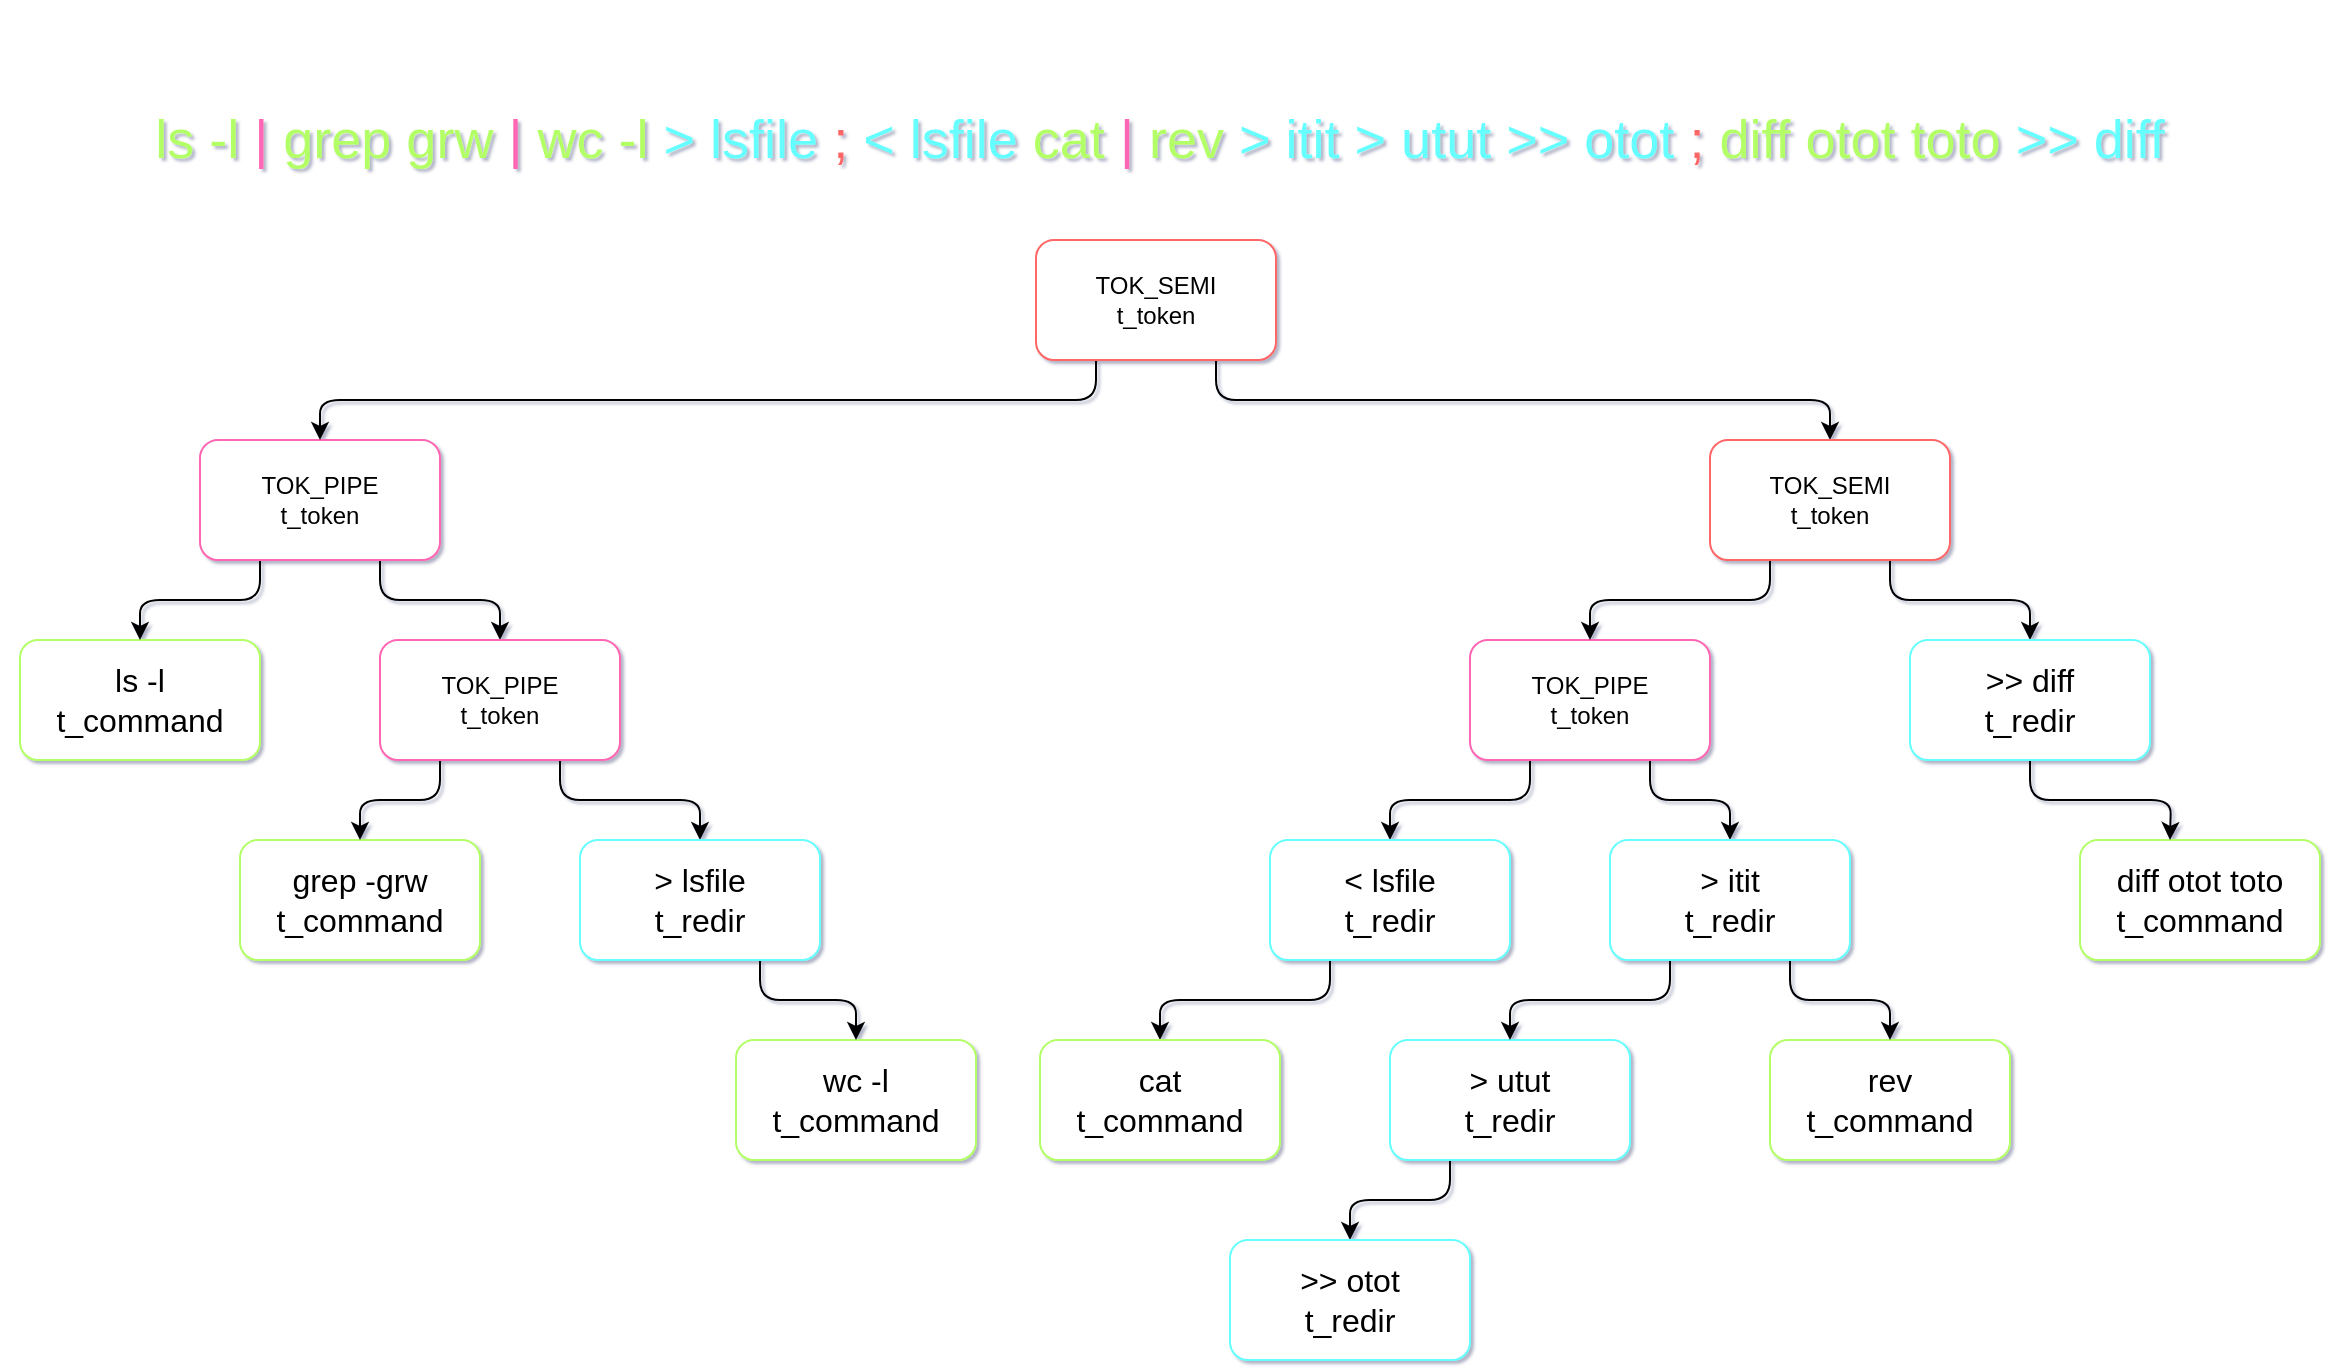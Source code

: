<mxfile>
    <diagram id="KO2POvDPO0qZFVthWtdv" name="woaw">
        <mxGraphModel dx="437" dy="790" grid="1" gridSize="10" guides="1" tooltips="1" connect="1" arrows="1" fold="1" page="1" pageScale="1" pageWidth="1169" pageHeight="827" background="none" math="0" shadow="1">
            <root>
                <mxCell id="ulk52OMEHFEX0CLhAPHe-0"/>
                <mxCell id="ulk52OMEHFEX0CLhAPHe-1" parent="ulk52OMEHFEX0CLhAPHe-0"/>
                <mxCell id="lntMmmNjdpIhoGcwGcDj-26" style="edgeStyle=orthogonalEdgeStyle;curved=0;rounded=1;sketch=0;orthogonalLoop=1;jettySize=auto;html=1;exitX=0.25;exitY=1;exitDx=0;exitDy=0;entryX=0.5;entryY=0;entryDx=0;entryDy=0;" parent="ulk52OMEHFEX0CLhAPHe-1" source="ulk52OMEHFEX0CLhAPHe-2" target="lntMmmNjdpIhoGcwGcDj-5" edge="1">
                    <mxGeometry relative="1" as="geometry"/>
                </mxCell>
                <mxCell id="lntMmmNjdpIhoGcwGcDj-33" style="edgeStyle=orthogonalEdgeStyle;curved=0;rounded=1;sketch=0;orthogonalLoop=1;jettySize=auto;html=1;exitX=0.75;exitY=1;exitDx=0;exitDy=0;entryX=0.5;entryY=0;entryDx=0;entryDy=0;" parent="ulk52OMEHFEX0CLhAPHe-1" source="ulk52OMEHFEX0CLhAPHe-2" target="lntMmmNjdpIhoGcwGcDj-13" edge="1">
                    <mxGeometry relative="1" as="geometry"/>
                </mxCell>
                <mxCell id="ulk52OMEHFEX0CLhAPHe-2" value="TOK_PIPE&lt;br&gt;t_token" style="whiteSpace=wrap;html=1;strokeColor=#FF66B3;rounded=1;" parent="ulk52OMEHFEX0CLhAPHe-1" vertex="1">
                    <mxGeometry x="735" y="320" width="120" height="60" as="geometry"/>
                </mxCell>
                <mxCell id="ulk52OMEHFEX0CLhAPHe-3" value="&lt;font style=&quot;font-size: 27px&quot;&gt;&lt;font color=&quot;#b3ff66&quot; style=&quot;font-size: 27px&quot;&gt;ls -l&lt;/font&gt; &lt;font color=&quot;#ff66b3&quot; style=&quot;font-size: 27px&quot;&gt;|&lt;/font&gt; &lt;font color=&quot;#b3ff66&quot; style=&quot;font-size: 27px&quot;&gt;grep grw&lt;/font&gt; &lt;font color=&quot;#ff66b3&quot; style=&quot;font-size: 27px&quot;&gt;|&lt;/font&gt; &lt;font color=&quot;#b3ff66&quot; style=&quot;font-size: 27px&quot;&gt;wc -l&lt;/font&gt; &lt;font color=&quot;#66ffff&quot; style=&quot;font-size: 27px&quot;&gt;&amp;gt; lsfile&lt;/font&gt; &lt;font color=&quot;#ff6666&quot; style=&quot;font-size: 27px&quot;&gt;;&lt;/font&gt; &lt;font color=&quot;#66ffff&quot; style=&quot;font-size: 27px&quot;&gt;&amp;lt; lsfile&lt;/font&gt; &lt;font color=&quot;#b3ff66&quot; style=&quot;font-size: 27px&quot;&gt;cat&lt;/font&gt; &lt;font color=&quot;#ff66b3&quot; style=&quot;font-size: 27px&quot;&gt;|&lt;/font&gt; &lt;font color=&quot;#b3ff66&quot; style=&quot;font-size: 27px&quot;&gt;rev&lt;/font&gt; &lt;font color=&quot;#66ffff&quot; style=&quot;font-size: 27px&quot;&gt;&amp;gt; itit &amp;gt; utut &amp;gt;&amp;gt; otot&lt;/font&gt; &lt;font color=&quot;#ff6666&quot; style=&quot;font-size: 27px&quot;&gt;;&lt;/font&gt; &lt;font color=&quot;#b3ff66&quot; style=&quot;font-size: 27px&quot;&gt;diff otot toto&lt;/font&gt;&lt;font style=&quot;font-size: 27px&quot;&gt;&lt;font color=&quot;#66ffff&quot; style=&quot;font-size: 27px&quot;&gt; &amp;gt;&amp;gt; diff&lt;/font&gt;&lt;br&gt;&lt;/font&gt;&lt;/font&gt;" style="text;html=1;strokeColor=none;fillColor=none;align=center;verticalAlign=middle;whiteSpace=wrap;" parent="ulk52OMEHFEX0CLhAPHe-1" vertex="1">
                    <mxGeometry width="1160" height="140" as="geometry"/>
                </mxCell>
                <mxCell id="lntMmmNjdpIhoGcwGcDj-0" value="&lt;font style=&quot;font-size: 16px&quot;&gt;ls -l&lt;br&gt;t_command&lt;br&gt;&lt;/font&gt;" style="whiteSpace=wrap;html=1;strokeColor=#B3FF66;rounded=1;" parent="ulk52OMEHFEX0CLhAPHe-1" vertex="1">
                    <mxGeometry x="10" y="320" width="120" height="60" as="geometry"/>
                </mxCell>
                <mxCell id="lntMmmNjdpIhoGcwGcDj-1" value="&lt;font style=&quot;font-size: 16px&quot;&gt;grep -grw&lt;br&gt;t_command&lt;br&gt;&lt;/font&gt;" style="whiteSpace=wrap;html=1;strokeColor=#B3FF66;rounded=1;" parent="ulk52OMEHFEX0CLhAPHe-1" vertex="1">
                    <mxGeometry x="120" y="420" width="120" height="60" as="geometry"/>
                </mxCell>
                <mxCell id="lntMmmNjdpIhoGcwGcDj-2" value="&lt;font style=&quot;font-size: 16px&quot;&gt;wc -l&lt;br&gt;t_command&lt;br&gt;&lt;/font&gt;" style="whiteSpace=wrap;html=1;strokeColor=#B3FF66;rounded=1;" parent="ulk52OMEHFEX0CLhAPHe-1" vertex="1">
                    <mxGeometry x="368" y="520" width="120" height="60" as="geometry"/>
                </mxCell>
                <mxCell id="lntMmmNjdpIhoGcwGcDj-38" style="edgeStyle=orthogonalEdgeStyle;curved=0;rounded=1;sketch=0;orthogonalLoop=1;jettySize=auto;html=1;exitX=0.25;exitY=1;exitDx=0;exitDy=0;entryX=0.5;entryY=0;entryDx=0;entryDy=0;" parent="ulk52OMEHFEX0CLhAPHe-1" source="lntMmmNjdpIhoGcwGcDj-5" target="lntMmmNjdpIhoGcwGcDj-6" edge="1">
                    <mxGeometry relative="1" as="geometry"/>
                </mxCell>
                <mxCell id="lntMmmNjdpIhoGcwGcDj-5" value="&lt;font style=&quot;font-size: 16px&quot;&gt;&amp;lt; lsfile&lt;br&gt;t_redir&lt;br&gt;&lt;/font&gt;" style="whiteSpace=wrap;html=1;strokeColor=#66FFFF;rounded=1;" parent="ulk52OMEHFEX0CLhAPHe-1" vertex="1">
                    <mxGeometry x="635" y="420" width="120" height="60" as="geometry"/>
                </mxCell>
                <mxCell id="lntMmmNjdpIhoGcwGcDj-6" value="&lt;font style=&quot;font-size: 16px&quot;&gt;cat&lt;br&gt;t_command&lt;/font&gt;" style="whiteSpace=wrap;html=1;strokeColor=#B3FF66;rounded=1;" parent="ulk52OMEHFEX0CLhAPHe-1" vertex="1">
                    <mxGeometry x="520" y="520" width="120" height="60" as="geometry"/>
                </mxCell>
                <mxCell id="lntMmmNjdpIhoGcwGcDj-18" style="edgeStyle=orthogonalEdgeStyle;curved=0;rounded=1;sketch=0;orthogonalLoop=1;jettySize=auto;html=1;exitX=0.75;exitY=1;exitDx=0;exitDy=0;entryX=0.5;entryY=0;entryDx=0;entryDy=0;" parent="ulk52OMEHFEX0CLhAPHe-1" source="ulk52OMEHFEX0CLhAPHe-4" target="ulk52OMEHFEX0CLhAPHe-5" edge="1">
                    <mxGeometry relative="1" as="geometry"/>
                </mxCell>
                <mxCell id="lntMmmNjdpIhoGcwGcDj-35" style="edgeStyle=orthogonalEdgeStyle;curved=0;rounded=1;sketch=0;orthogonalLoop=1;jettySize=auto;html=1;exitX=0.25;exitY=1;exitDx=0;exitDy=0;entryX=0.5;entryY=0;entryDx=0;entryDy=0;" parent="ulk52OMEHFEX0CLhAPHe-1" source="ulk52OMEHFEX0CLhAPHe-4" target="lntMmmNjdpIhoGcwGcDj-0" edge="1">
                    <mxGeometry relative="1" as="geometry"/>
                </mxCell>
                <mxCell id="ulk52OMEHFEX0CLhAPHe-4" value="TOK_PIPE&lt;br&gt;t_token" style="whiteSpace=wrap;html=1;strokeColor=#FF66B3;rounded=1;" parent="ulk52OMEHFEX0CLhAPHe-1" vertex="1">
                    <mxGeometry x="100" y="220" width="120" height="60" as="geometry"/>
                </mxCell>
                <mxCell id="lntMmmNjdpIhoGcwGcDj-25" style="edgeStyle=orthogonalEdgeStyle;curved=0;rounded=1;sketch=0;orthogonalLoop=1;jettySize=auto;html=1;exitX=0.75;exitY=1;exitDx=0;exitDy=0;entryX=0.5;entryY=0;entryDx=0;entryDy=0;" parent="ulk52OMEHFEX0CLhAPHe-1" source="ulk52OMEHFEX0CLhAPHe-5" target="lntMmmNjdpIhoGcwGcDj-10" edge="1">
                    <mxGeometry relative="1" as="geometry"/>
                </mxCell>
                <mxCell id="lntMmmNjdpIhoGcwGcDj-36" style="edgeStyle=orthogonalEdgeStyle;curved=0;rounded=1;sketch=0;orthogonalLoop=1;jettySize=auto;html=1;exitX=0.25;exitY=1;exitDx=0;exitDy=0;entryX=0.5;entryY=0;entryDx=0;entryDy=0;" parent="ulk52OMEHFEX0CLhAPHe-1" source="ulk52OMEHFEX0CLhAPHe-5" target="lntMmmNjdpIhoGcwGcDj-1" edge="1">
                    <mxGeometry relative="1" as="geometry"/>
                </mxCell>
                <mxCell id="ulk52OMEHFEX0CLhAPHe-5" value="TOK_PIPE&lt;br&gt;t_token" style="whiteSpace=wrap;html=1;strokeColor=#FF66B3;rounded=1;" parent="ulk52OMEHFEX0CLhAPHe-1" vertex="1">
                    <mxGeometry x="190" y="320" width="120" height="60" as="geometry"/>
                </mxCell>
                <mxCell id="lntMmmNjdpIhoGcwGcDj-15" style="edgeStyle=orthogonalEdgeStyle;curved=0;rounded=1;sketch=0;orthogonalLoop=1;jettySize=auto;html=1;exitX=0.25;exitY=1;exitDx=0;exitDy=0;entryX=0.5;entryY=0;entryDx=0;entryDy=0;" parent="ulk52OMEHFEX0CLhAPHe-1" source="ulk52OMEHFEX0CLhAPHe-6" target="ulk52OMEHFEX0CLhAPHe-4" edge="1">
                    <mxGeometry relative="1" as="geometry"/>
                </mxCell>
                <mxCell id="ulk52OMEHFEX0CLhAPHe-13" style="edgeStyle=orthogonalEdgeStyle;rounded=1;orthogonalLoop=1;jettySize=auto;html=1;exitX=0.75;exitY=1;exitDx=0;exitDy=0;entryX=0.5;entryY=0;entryDx=0;entryDy=0;" parent="ulk52OMEHFEX0CLhAPHe-1" source="ulk52OMEHFEX0CLhAPHe-6" target="ulk52OMEHFEX0CLhAPHe-7" edge="1">
                    <mxGeometry relative="1" as="geometry"/>
                </mxCell>
                <mxCell id="ulk52OMEHFEX0CLhAPHe-6" value="TOK_SEMI&lt;br&gt;t_token" style="whiteSpace=wrap;html=1;strokeColor=#FF6666;rounded=1;" parent="ulk52OMEHFEX0CLhAPHe-1" vertex="1">
                    <mxGeometry x="518" y="120" width="120" height="60" as="geometry"/>
                </mxCell>
                <mxCell id="lntMmmNjdpIhoGcwGcDj-24" style="edgeStyle=orthogonalEdgeStyle;curved=0;rounded=1;sketch=0;orthogonalLoop=1;jettySize=auto;html=1;exitX=0.25;exitY=1;exitDx=0;exitDy=0;entryX=0.5;entryY=0;entryDx=0;entryDy=0;" parent="ulk52OMEHFEX0CLhAPHe-1" source="ulk52OMEHFEX0CLhAPHe-7" target="ulk52OMEHFEX0CLhAPHe-2" edge="1">
                    <mxGeometry relative="1" as="geometry"/>
                </mxCell>
                <mxCell id="ulk52OMEHFEX0CLhAPHe-11" style="edgeStyle=orthogonalEdgeStyle;rounded=1;orthogonalLoop=1;jettySize=auto;html=1;exitX=0.75;exitY=1;exitDx=0;exitDy=0;entryX=0.5;entryY=0;entryDx=0;entryDy=0;" parent="ulk52OMEHFEX0CLhAPHe-1" source="ulk52OMEHFEX0CLhAPHe-7" target="lntMmmNjdpIhoGcwGcDj-11" edge="1">
                    <mxGeometry relative="1" as="geometry"/>
                </mxCell>
                <mxCell id="ulk52OMEHFEX0CLhAPHe-7" value="TOK_SEMI&lt;br&gt;t_token" style="whiteSpace=wrap;html=1;strokeColor=#FF6666;rounded=1;" parent="ulk52OMEHFEX0CLhAPHe-1" vertex="1">
                    <mxGeometry x="855" y="220" width="120" height="60" as="geometry"/>
                </mxCell>
                <mxCell id="lntMmmNjdpIhoGcwGcDj-8" value="&lt;font style=&quot;font-size: 16px&quot;&gt;rev&lt;br&gt;t_command&lt;/font&gt;" style="whiteSpace=wrap;html=1;strokeColor=#B3FF66;rounded=1;" parent="ulk52OMEHFEX0CLhAPHe-1" vertex="1">
                    <mxGeometry x="885" y="520" width="120" height="60" as="geometry"/>
                </mxCell>
                <mxCell id="lntMmmNjdpIhoGcwGcDj-9" value="&lt;font style=&quot;font-size: 16px&quot;&gt;diff otot toto&lt;br&gt;t_command&lt;/font&gt;" style="whiteSpace=wrap;html=1;strokeColor=#B3FF66;rounded=1;" parent="ulk52OMEHFEX0CLhAPHe-1" vertex="1">
                    <mxGeometry x="1040" y="420" width="120" height="60" as="geometry"/>
                </mxCell>
                <mxCell id="lntMmmNjdpIhoGcwGcDj-37" style="edgeStyle=orthogonalEdgeStyle;curved=0;rounded=1;sketch=0;orthogonalLoop=1;jettySize=auto;html=1;exitX=0.75;exitY=1;exitDx=0;exitDy=0;entryX=0.5;entryY=0;entryDx=0;entryDy=0;" parent="ulk52OMEHFEX0CLhAPHe-1" source="lntMmmNjdpIhoGcwGcDj-10" target="lntMmmNjdpIhoGcwGcDj-2" edge="1">
                    <mxGeometry relative="1" as="geometry"/>
                </mxCell>
                <mxCell id="lntMmmNjdpIhoGcwGcDj-10" value="&lt;font style=&quot;font-size: 16px&quot;&gt;&amp;gt; lsfile&lt;br&gt;t_redir&lt;br&gt;&lt;/font&gt;" style="whiteSpace=wrap;html=1;strokeColor=#66FFFF;rounded=1;" parent="ulk52OMEHFEX0CLhAPHe-1" vertex="1">
                    <mxGeometry x="290" y="420" width="120" height="60" as="geometry"/>
                </mxCell>
                <mxCell id="ulk52OMEHFEX0CLhAPHe-12" style="edgeStyle=orthogonalEdgeStyle;rounded=1;orthogonalLoop=1;jettySize=auto;html=1;exitX=0.5;exitY=1;exitDx=0;exitDy=0;entryX=0.5;entryY=0;entryDx=0;entryDy=0;" parent="ulk52OMEHFEX0CLhAPHe-1" source="lntMmmNjdpIhoGcwGcDj-11" edge="1">
                    <mxGeometry relative="1" as="geometry">
                        <mxPoint x="1085" y="420" as="targetPoint"/>
                    </mxGeometry>
                </mxCell>
                <mxCell id="lntMmmNjdpIhoGcwGcDj-11" value="&lt;font style=&quot;font-size: 16px&quot;&gt;&amp;gt;&amp;gt; diff&lt;br&gt;t_redir&lt;br&gt;&lt;/font&gt;" style="whiteSpace=wrap;html=1;strokeColor=#66FFFF;rounded=1;" parent="ulk52OMEHFEX0CLhAPHe-1" vertex="1">
                    <mxGeometry x="955" y="320" width="120" height="60" as="geometry"/>
                </mxCell>
                <mxCell id="lntMmmNjdpIhoGcwGcDj-31" style="edgeStyle=orthogonalEdgeStyle;curved=0;rounded=1;sketch=0;orthogonalLoop=1;jettySize=auto;html=1;exitX=0.25;exitY=1;exitDx=0;exitDy=0;entryX=0.5;entryY=0;entryDx=0;entryDy=0;" parent="ulk52OMEHFEX0CLhAPHe-1" source="lntMmmNjdpIhoGcwGcDj-12" target="lntMmmNjdpIhoGcwGcDj-14" edge="1">
                    <mxGeometry relative="1" as="geometry"/>
                </mxCell>
                <mxCell id="lntMmmNjdpIhoGcwGcDj-12" value="&lt;font style=&quot;font-size: 16px&quot;&gt;&amp;gt; utut&lt;br&gt;t_redir&lt;br&gt;&lt;/font&gt;" style="whiteSpace=wrap;html=1;strokeColor=#66FFFF;rounded=1;" parent="ulk52OMEHFEX0CLhAPHe-1" vertex="1">
                    <mxGeometry x="695" y="520" width="120" height="60" as="geometry"/>
                </mxCell>
                <mxCell id="lntMmmNjdpIhoGcwGcDj-29" style="edgeStyle=orthogonalEdgeStyle;curved=0;rounded=1;sketch=0;orthogonalLoop=1;jettySize=auto;html=1;exitX=0.25;exitY=1;exitDx=0;exitDy=0;entryX=0.5;entryY=0;entryDx=0;entryDy=0;" parent="ulk52OMEHFEX0CLhAPHe-1" source="lntMmmNjdpIhoGcwGcDj-13" target="lntMmmNjdpIhoGcwGcDj-12" edge="1">
                    <mxGeometry relative="1" as="geometry"/>
                </mxCell>
                <mxCell id="lntMmmNjdpIhoGcwGcDj-39" style="edgeStyle=orthogonalEdgeStyle;curved=0;rounded=1;sketch=0;orthogonalLoop=1;jettySize=auto;html=1;exitX=0.75;exitY=1;exitDx=0;exitDy=0;entryX=0.5;entryY=0;entryDx=0;entryDy=0;" parent="ulk52OMEHFEX0CLhAPHe-1" source="lntMmmNjdpIhoGcwGcDj-13" target="lntMmmNjdpIhoGcwGcDj-8" edge="1">
                    <mxGeometry relative="1" as="geometry"/>
                </mxCell>
                <mxCell id="lntMmmNjdpIhoGcwGcDj-13" value="&lt;font style=&quot;font-size: 16px&quot;&gt;&amp;gt; itit&lt;br&gt;t_redir&lt;br&gt;&lt;/font&gt;" style="whiteSpace=wrap;html=1;strokeColor=#66FFFF;rounded=1;" parent="ulk52OMEHFEX0CLhAPHe-1" vertex="1">
                    <mxGeometry x="805" y="420" width="120" height="60" as="geometry"/>
                </mxCell>
                <mxCell id="lntMmmNjdpIhoGcwGcDj-14" value="&lt;font style=&quot;font-size: 16px&quot;&gt;&amp;gt;&amp;gt; otot&lt;br&gt;t_redir&lt;br&gt;&lt;/font&gt;" style="whiteSpace=wrap;html=1;strokeColor=#66FFFF;rounded=1;" parent="ulk52OMEHFEX0CLhAPHe-1" vertex="1">
                    <mxGeometry x="615" y="620" width="120" height="60" as="geometry"/>
                </mxCell>
            </root>
        </mxGraphModel>
    </diagram>
    <diagram id="tQ9Nx711Trj_J8aiPWEZ" name="multi">
        &#xa;        &#xa;        &#xa;&#xa;&#xa;
        <mxGraphModel dx="1108" dy="3128" grid="0" gridSize="10" guides="1" tooltips="1" connect="1" arrows="1" fold="1" page="1" pageScale="1" pageWidth="827" pageHeight="1169" background="none" math="0" shadow="0">
            &#xa;            &#xa;            &#xa;&#xa;&#xa;
            <root>
                &#xa;                &#xa;                &#xa;&#xa;&#xa;
                <mxCell id="0"/>
                &#xa;                &#xa;                &#xa;&#xa;&#xa;
                <mxCell id="1" parent="0"/>
                &#xa;                &#xa;                &#xa;&#xa;&#xa;
                <mxCell id="18" style="edgeStyle=orthogonalEdgeStyle;orthogonalLoop=1;jettySize=auto;html=1;exitX=0.25;exitY=1;exitDx=0;exitDy=0;entryX=0.5;entryY=0;entryDx=0;entryDy=0;strokeColor=#FFB366;" parent="1" source="20" target="21" edge="1">
                    &#xa;                    &#xa;                    &#xa;&#xa;&#xa;
                    <mxGeometry relative="1" as="geometry"/>
                    &#xa;                    &#xa;                    &#xa;&#xa;&#xa;
                </mxCell>
                &#xa;                &#xa;                &#xa;&#xa;&#xa;
                <mxCell id="19" style="edgeStyle=orthogonalEdgeStyle;orthogonalLoop=1;jettySize=auto;html=1;exitX=0.75;exitY=1;exitDx=0;exitDy=0;entryX=0.5;entryY=0;entryDx=0;entryDy=0;strokeColor=#007FFF;" parent="1" source="20" target="24" edge="1">
                    &#xa;                    &#xa;                    &#xa;&#xa;&#xa;
                    <mxGeometry relative="1" as="geometry"/>
                    &#xa;                    &#xa;                    &#xa;&#xa;&#xa;
                </mxCell>
                &#xa;                &#xa;                &#xa;&#xa;&#xa;
                <mxCell id="20" value="&lt;font size=&quot;1&quot;&gt;&lt;font color=&quot;#ff3399&quot;&gt;SEMI&lt;br&gt;t_token&lt;/font&gt;&lt;br&gt;&lt;/font&gt;" style="whiteSpace=wrap;html=1;" parent="1" vertex="1">
                    &#xa;                    &#xa;                    &#xa;&#xa;&#xa;
                    <mxGeometry x="339" y="-2190" width="120" height="60" as="geometry"/>
                    &#xa;                    &#xa;                    &#xa;&#xa;&#xa;
                </mxCell>
                &#xa;                &#xa;                &#xa;&#xa;&#xa;
                <mxCell id="30" style="edgeStyle=orthogonalEdgeStyle;rounded=1;orthogonalLoop=1;jettySize=auto;html=1;exitX=0.25;exitY=1;exitDx=0;exitDy=0;entryX=0.5;entryY=0;entryDx=0;entryDy=0;strokeColor=#FFB366;" parent="1" source="21" target="29" edge="1">
                    &#xa;                    &#xa;                    &#xa;&#xa;&#xa;
                    <mxGeometry relative="1" as="geometry"/>
                    &#xa;                    &#xa;                    &#xa;&#xa;&#xa;
                </mxCell>
                &#xa;                &#xa;                &#xa;&#xa;&#xa;
                <mxCell id="21" value="&lt;font style=&quot;font-size: 12px&quot;&gt;&amp;gt; toto&lt;br&gt;t_redir&lt;br&gt;&lt;/font&gt;" style="whiteSpace=wrap;html=1;strokeColor=#FFB366;" parent="1" vertex="1">
                    &#xa;                    &#xa;                    &#xa;&#xa;&#xa;
                    <mxGeometry x="205" y="-2080" width="120" height="60" as="geometry"/>
                    &#xa;                    &#xa;                    &#xa;&#xa;&#xa;
                </mxCell>
                &#xa;                &#xa;                &#xa;&#xa;&#xa;
                <mxCell id="31" style="edgeStyle=orthogonalEdgeStyle;rounded=1;orthogonalLoop=1;jettySize=auto;html=1;exitX=0.75;exitY=1;exitDx=0;exitDy=0;entryX=0.5;entryY=0;entryDx=0;entryDy=0;strokeColor=#007FFF;" parent="1" source="24" target="26" edge="1">
                    &#xa;                    &#xa;                    &#xa;&#xa;&#xa;
                    <mxGeometry relative="1" as="geometry"/>
                    &#xa;                    &#xa;                    &#xa;&#xa;&#xa;
                </mxCell>
                &#xa;                &#xa;                &#xa;&#xa;&#xa;
                <mxCell id="32" style="edgeStyle=orthogonalEdgeStyle;rounded=1;orthogonalLoop=1;jettySize=auto;html=1;exitX=0.25;exitY=1;exitDx=0;exitDy=0;entryX=0.5;entryY=0;entryDx=0;entryDy=0;strokeColor=#007FFF;" parent="1" source="24" target="25" edge="1">
                    &#xa;                    &#xa;                    &#xa;&#xa;&#xa;
                    <mxGeometry relative="1" as="geometry"/>
                    &#xa;                    &#xa;                    &#xa;&#xa;&#xa;
                </mxCell>
                &#xa;                &#xa;                &#xa;&#xa;&#xa;
                <mxCell id="24" value="PIPE&lt;br&gt;t_token" style="whiteSpace=wrap;html=1;strokeColor=#007FFF;" parent="1" vertex="1">
                    &#xa;                    &#xa;                    &#xa;&#xa;&#xa;
                    <mxGeometry x="475" y="-2080" width="120" height="60" as="geometry"/>
                    &#xa;                    &#xa;                    &#xa;&#xa;&#xa;
                </mxCell>
                &#xa;                &#xa;                &#xa;&#xa;&#xa;
                <mxCell id="25" value="&amp;lt; toto&lt;br&gt;t_redir" style="whiteSpace=wrap;html=1;strokeColor=#007FFF;fillColor=#000099;" parent="1" vertex="1">
                    &#xa;                    &#xa;                    &#xa;&#xa;&#xa;
                    <mxGeometry x="400" y="-1970" width="120" height="60" as="geometry"/>
                    &#xa;                    &#xa;                    &#xa;&#xa;&#xa;
                </mxCell>
                &#xa;                &#xa;                &#xa;&#xa;&#xa;
                <mxCell id="26" value="rev&lt;br&gt;t_command" style="whiteSpace=wrap;html=1;strokeColor=#007FFF;fillColor=#66FF66;" parent="1" vertex="1">
                    &#xa;                    &#xa;                    &#xa;&#xa;&#xa;
                    <mxGeometry x="557" y="-1970" width="120" height="60" as="geometry"/>
                    &#xa;                    &#xa;                    &#xa;&#xa;&#xa;
                </mxCell>
                &#xa;                &#xa;                &#xa;&#xa;&#xa;
                <mxCell id="27" value="&lt;p&gt;&lt;span style=&quot;font-size: 22px&quot;&gt;&lt;font color=&quot;#ffb366&quot;&gt;echo -n toto &amp;gt; toto&lt;/font&gt; &lt;font color=&quot;#ff3399&quot;&gt;;&lt;/font&gt; &lt;font color=&quot;#007fff&quot;&gt;&lt;span style=&quot;background-color: rgb(0 , 0 , 153)&quot;&gt;&amp;lt; toto &lt;/span&gt;| &lt;span style=&quot;background-color: rgb(102 , 255 , 102)&quot;&gt;rev&lt;/span&gt;&lt;/font&gt;&lt;/span&gt;&lt;span style=&quot;font-size: 22px ; background-color: rgb(102 , 255 , 102)&quot;&gt;&lt;font color=&quot;#007fff&quot;&gt;&amp;nbsp;&lt;/font&gt;&lt;/span&gt;&lt;/p&gt;" style="text;html=1;strokeColor=none;fillColor=none;align=center;verticalAlign=middle;whiteSpace=wrap;" parent="1" vertex="1">
                    &#xa;                    &#xa;                    &#xa;&#xa;&#xa;
                    <mxGeometry x="209" y="-2268" width="420" height="40" as="geometry"/>
                    &#xa;                    &#xa;                    &#xa;&#xa;&#xa;
                </mxCell>
                &#xa;                &#xa;                &#xa;&#xa;&#xa;
                <mxCell id="29" value="&lt;font style=&quot;font-size: 12px&quot;&gt;echo -n toto&lt;br&gt;t_command&lt;br&gt;&lt;/font&gt;" style="whiteSpace=wrap;html=1;strokeColor=#FFB366;" parent="1" vertex="1">
                    &#xa;                    &#xa;                    &#xa;&#xa;&#xa;
                    <mxGeometry x="151" y="-1980" width="120" height="60" as="geometry"/>
                    &#xa;                    &#xa;                    &#xa;&#xa;&#xa;
                </mxCell>
                &#xa;                &#xa;                &#xa;&#xa;&#xa;
            </root>
            &#xa;            &#xa;            &#xa;&#xa;&#xa;
        </mxGraphModel>
        &#xa;        &#xa;        &#xa;&#xa;&#xa;
    </diagram>
    <diagram name="only_great" id="qjJG7yseXr9q7UEdahsE">
        &#xa;        &#xa;        &#xa;&#xa;&#xa;
        <mxGraphModel dx="1108" dy="790" grid="0" gridSize="10" guides="1" tooltips="1" connect="1" arrows="1" fold="1" page="1" pageScale="1" pageWidth="827" pageHeight="1169" background="none" math="0" shadow="0">
            &#xa;            &#xa;            &#xa;&#xa;&#xa;
            <root>
                &#xa;                &#xa;                &#xa;&#xa;&#xa;
                <mxCell id="cYIlQsapz5qcbEBZL_PZ-0"/>
                &#xa;                &#xa;                &#xa;&#xa;&#xa;
                <mxCell id="cYIlQsapz5qcbEBZL_PZ-1" parent="cYIlQsapz5qcbEBZL_PZ-0"/>
                &#xa;                &#xa;                &#xa;&#xa;&#xa;
                <mxCell id="cYIlQsapz5qcbEBZL_PZ-2" style="edgeStyle=orthogonalEdgeStyle;rounded=1;orthogonalLoop=1;jettySize=auto;html=1;exitX=0.5;exitY=1;exitDx=0;exitDy=0;entryX=0.5;entryY=0;entryDx=0;entryDy=0;strokeColor=#007FFF;" parent="cYIlQsapz5qcbEBZL_PZ-1" source="cYIlQsapz5qcbEBZL_PZ-3" target="cYIlQsapz5qcbEBZL_PZ-19" edge="1">
                    &#xa;                    &#xa;                    &#xa;&#xa;&#xa;
                    <mxGeometry relative="1" as="geometry"/>
                    &#xa;                    &#xa;                    &#xa;&#xa;&#xa;
                </mxCell>
                &#xa;                &#xa;                &#xa;&#xa;&#xa;
                <mxCell id="cYIlQsapz5qcbEBZL_PZ-3" value="&amp;gt; toto&lt;br&gt;t_redir" style="whiteSpace=wrap;html=1;" parent="cYIlQsapz5qcbEBZL_PZ-1" vertex="1">
                    &#xa;                    &#xa;                    &#xa;&#xa;&#xa;
                    <mxGeometry x="389" y="116" width="120" height="60" as="geometry"/>
                    &#xa;                    &#xa;                    &#xa;&#xa;&#xa;
                </mxCell>
                &#xa;                &#xa;                &#xa;&#xa;&#xa;
                <mxCell id="cYIlQsapz5qcbEBZL_PZ-4" value="&lt;p&gt;&lt;span style=&quot;font-size: 22px&quot;&gt;&amp;gt; toto &lt;font color=&quot;#3399ff&quot;&gt;echo &amp;gt; tonton &quot;antoine&quot; &amp;gt; tata &amp;gt; tutu &amp;gt; titi&lt;/font&gt;&lt;/span&gt;&lt;/p&gt;" style="text;html=1;strokeColor=none;fillColor=none;align=center;verticalAlign=middle;whiteSpace=wrap;" parent="cYIlQsapz5qcbEBZL_PZ-1" vertex="1">
                    &#xa;                    &#xa;                    &#xa;&#xa;&#xa;
                    <mxGeometry x="140" y="63" width="548" height="40" as="geometry"/>
                    &#xa;                    &#xa;                    &#xa;&#xa;&#xa;
                </mxCell>
                &#xa;                &#xa;                &#xa;&#xa;&#xa;
                <mxCell id="cYIlQsapz5qcbEBZL_PZ-17" style="edgeStyle=orthogonalEdgeStyle;rounded=1;orthogonalLoop=1;jettySize=auto;html=1;exitX=0.25;exitY=1;exitDx=0;exitDy=0;entryX=0.5;entryY=0;entryDx=0;entryDy=0;strokeColor=#3399FF;" parent="cYIlQsapz5qcbEBZL_PZ-1" source="cYIlQsapz5qcbEBZL_PZ-19" target="cYIlQsapz5qcbEBZL_PZ-21" edge="1">
                    &#xa;                    &#xa;                    &#xa;&#xa;&#xa;
                    <mxGeometry relative="1" as="geometry"/>
                    &#xa;                    &#xa;                    &#xa;&#xa;&#xa;
                </mxCell>
                &#xa;                &#xa;                &#xa;&#xa;&#xa;
                <mxCell id="cYIlQsapz5qcbEBZL_PZ-18" style="edgeStyle=orthogonalEdgeStyle;curved=0;rounded=1;sketch=0;orthogonalLoop=1;jettySize=auto;html=1;exitX=0.75;exitY=1;exitDx=0;exitDy=0;entryX=0.5;entryY=0;entryDx=0;entryDy=0;" parent="cYIlQsapz5qcbEBZL_PZ-1" source="cYIlQsapz5qcbEBZL_PZ-19" target="cYIlQsapz5qcbEBZL_PZ-24" edge="1">
                    &#xa;                    &#xa;                    &#xa;&#xa;&#xa;
                    <mxGeometry relative="1" as="geometry">
                        &#xa;                        &#xa;                        &#xa;&#xa;&#xa;
                        <Array as="points">
                            &#xa;                            &#xa;                            &#xa;&#xa;&#xa;
                            <mxPoint x="382" y="298"/>
                            &#xa;                            &#xa;                            &#xa;&#xa;&#xa;
                            <mxPoint x="471" y="298"/>
                            &#xa;                            &#xa;                            &#xa;&#xa;&#xa;
                        </Array>
                        &#xa;                        &#xa;                        &#xa;&#xa;&#xa;
                    </mxGeometry>
                    &#xa;                    &#xa;                    &#xa;&#xa;&#xa;
                </mxCell>
                &#xa;                &#xa;                &#xa;&#xa;&#xa;
                <mxCell id="cYIlQsapz5qcbEBZL_PZ-19" value="&amp;gt; tonton&lt;br&gt;t_redir" style="whiteSpace=wrap;html=1;strokeColor=#3399FF;" parent="cYIlQsapz5qcbEBZL_PZ-1" vertex="1">
                    &#xa;                    &#xa;                    &#xa;&#xa;&#xa;
                    <mxGeometry x="292" y="218" width="120" height="60" as="geometry"/>
                    &#xa;                    &#xa;                    &#xa;&#xa;&#xa;
                </mxCell>
                &#xa;                &#xa;                &#xa;&#xa;&#xa;
                <mxCell id="cYIlQsapz5qcbEBZL_PZ-20" style="edgeStyle=orthogonalEdgeStyle;rounded=1;orthogonalLoop=1;jettySize=auto;html=1;exitX=0.25;exitY=1;exitDx=0;exitDy=0;entryX=0.5;entryY=0;entryDx=0;entryDy=0;strokeColor=#3399FF;" parent="cYIlQsapz5qcbEBZL_PZ-1" source="cYIlQsapz5qcbEBZL_PZ-21" target="cYIlQsapz5qcbEBZL_PZ-23" edge="1">
                    &#xa;                    &#xa;                    &#xa;&#xa;&#xa;
                    <mxGeometry relative="1" as="geometry"/>
                    &#xa;                    &#xa;                    &#xa;&#xa;&#xa;
                </mxCell>
                &#xa;                &#xa;                &#xa;&#xa;&#xa;
                <mxCell id="cYIlQsapz5qcbEBZL_PZ-21" value="&amp;gt; tata&lt;br&gt;t_redir" style="whiteSpace=wrap;html=1;strokeColor=#3399FF;" parent="cYIlQsapz5qcbEBZL_PZ-1" vertex="1">
                    &#xa;                    &#xa;                    &#xa;&#xa;&#xa;
                    <mxGeometry x="232" y="314" width="120" height="60" as="geometry"/>
                    &#xa;                    &#xa;                    &#xa;&#xa;&#xa;
                </mxCell>
                &#xa;                &#xa;                &#xa;&#xa;&#xa;
                <mxCell id="cYIlQsapz5qcbEBZL_PZ-22" style="edgeStyle=orthogonalEdgeStyle;rounded=1;orthogonalLoop=1;jettySize=auto;html=1;exitX=0.5;exitY=1;exitDx=0;exitDy=0;entryX=0.5;entryY=0;entryDx=0;entryDy=0;strokeColor=#3399FF;" parent="cYIlQsapz5qcbEBZL_PZ-1" source="cYIlQsapz5qcbEBZL_PZ-23" target="cYIlQsapz5qcbEBZL_PZ-25" edge="1">
                    &#xa;                    &#xa;                    &#xa;&#xa;&#xa;
                    <mxGeometry relative="1" as="geometry"/>
                    &#xa;                    &#xa;                    &#xa;&#xa;&#xa;
                </mxCell>
                &#xa;                &#xa;                &#xa;&#xa;&#xa;
                <mxCell id="cYIlQsapz5qcbEBZL_PZ-23" value="&amp;gt; tutu&lt;br&gt;t_redir" style="whiteSpace=wrap;html=1;strokeColor=#3399FF;" parent="cYIlQsapz5qcbEBZL_PZ-1" vertex="1">
                    &#xa;                    &#xa;                    &#xa;&#xa;&#xa;
                    <mxGeometry x="148" y="426" width="120" height="60" as="geometry"/>
                    &#xa;                    &#xa;                    &#xa;&#xa;&#xa;
                </mxCell>
                &#xa;                &#xa;                &#xa;&#xa;&#xa;
                <mxCell id="cYIlQsapz5qcbEBZL_PZ-24" value="echo &quot;antoine&quot;&lt;br&gt;t_command" style="whiteSpace=wrap;html=1;strokeColor=#3399FF;" parent="cYIlQsapz5qcbEBZL_PZ-1" vertex="1">
                    &#xa;                    &#xa;                    &#xa;&#xa;&#xa;
                    <mxGeometry x="411" y="310" width="120" height="60" as="geometry"/>
                    &#xa;                    &#xa;                    &#xa;&#xa;&#xa;
                </mxCell>
                &#xa;                &#xa;                &#xa;&#xa;&#xa;
                <mxCell id="cYIlQsapz5qcbEBZL_PZ-25" value="&amp;gt; titi&lt;br&gt;t_redir" style="whiteSpace=wrap;html=1;strokeColor=#3399FF;" parent="cYIlQsapz5qcbEBZL_PZ-1" vertex="1">
                    &#xa;                    &#xa;                    &#xa;&#xa;&#xa;
                    <mxGeometry x="81" y="525" width="120" height="60" as="geometry"/>
                    &#xa;                    &#xa;                    &#xa;&#xa;&#xa;
                </mxCell>
                &#xa;                &#xa;                &#xa;&#xa;&#xa;
            </root>
            &#xa;            &#xa;            &#xa;&#xa;&#xa;
        </mxGraphModel>
        &#xa;        &#xa;        &#xa;&#xa;&#xa;
    </diagram>
    <diagram name="dgreat_and_great" id="b6APnRWbZsYjo4xrXC1P">
        &#xa;        &#xa;        &#xa;&#xa;&#xa;
        <mxGraphModel dx="2762" dy="790" grid="0" gridSize="10" guides="1" tooltips="1" connect="1" arrows="1" fold="1" page="1" pageScale="1" pageWidth="827" pageHeight="1169" background="none" math="0" shadow="0">
            &#xa;            &#xa;            &#xa;&#xa;&#xa;
            <root>
                &#xa;                &#xa;                &#xa;&#xa;&#xa;
                <mxCell id="gg-0v8IZh3IQ3fUBY3W9-0"/>
                &#xa;                &#xa;                &#xa;&#xa;&#xa;
                <mxCell id="gg-0v8IZh3IQ3fUBY3W9-1" parent="gg-0v8IZh3IQ3fUBY3W9-0"/>
                &#xa;                &#xa;                &#xa;&#xa;&#xa;
                <mxCell id="gg-0v8IZh3IQ3fUBY3W9-26" style="edgeStyle=orthogonalEdgeStyle;curved=0;rounded=1;sketch=0;orthogonalLoop=1;jettySize=auto;html=1;exitX=0.25;exitY=1;exitDx=0;exitDy=0;entryX=0.5;entryY=0;entryDx=0;entryDy=0;" parent="gg-0v8IZh3IQ3fUBY3W9-1" source="gg-0v8IZh3IQ3fUBY3W9-27" target="gg-0v8IZh3IQ3fUBY3W9-31" edge="1">
                    &#xa;                    &#xa;                    &#xa;&#xa;&#xa;
                    <mxGeometry relative="1" as="geometry"/>
                    &#xa;                    &#xa;                    &#xa;&#xa;&#xa;
                </mxCell>
                &#xa;                &#xa;                &#xa;&#xa;&#xa;
                <mxCell id="gg-0v8IZh3IQ3fUBY3W9-27" value="&amp;gt;&amp;gt; toto&lt;br&gt;t_redir" style="whiteSpace=wrap;html=1;strokeColor=#FFFFFF;" parent="gg-0v8IZh3IQ3fUBY3W9-1" vertex="1">
                    &#xa;                    &#xa;                    &#xa;&#xa;&#xa;
                    <mxGeometry x="-1060" y="114" width="120" height="60" as="geometry"/>
                    &#xa;                    &#xa;                    &#xa;&#xa;&#xa;
                </mxCell>
                &#xa;                &#xa;                &#xa;&#xa;&#xa;
                <mxCell id="gg-0v8IZh3IQ3fUBY3W9-28" value="&lt;p&gt;&lt;span style=&quot;font-size: 22px&quot;&gt;&lt;strike&gt;&amp;gt;&amp;gt; toto&lt;/strike&gt; &lt;font color=&quot;#ffffff&quot;&gt;echo &lt;strike&gt;&amp;gt; tonton&lt;/strike&gt; &quot;antoine&quot;&lt;strike&gt; &amp;gt;&amp;gt; tata&lt;/strike&gt; &lt;strike&gt;&amp;gt; tutu&lt;/strike&gt; &lt;strike&gt;&amp;gt; titi&lt;/strike&gt;&lt;/font&gt;&lt;/span&gt;&lt;/p&gt;" style="text;html=1;fillColor=none;align=center;verticalAlign=middle;whiteSpace=wrap;strokeColor=#FFFFFF;" parent="gg-0v8IZh3IQ3fUBY3W9-1" vertex="1">
                    &#xa;                    &#xa;                    &#xa;&#xa;&#xa;
                    <mxGeometry x="-1514" y="46" width="548" height="40" as="geometry"/>
                    &#xa;                    &#xa;                    &#xa;&#xa;&#xa;
                </mxCell>
                &#xa;                &#xa;                &#xa;&#xa;&#xa;
                <mxCell id="gg-0v8IZh3IQ3fUBY3W9-29" style="edgeStyle=orthogonalEdgeStyle;curved=0;rounded=1;sketch=0;orthogonalLoop=1;jettySize=auto;html=1;exitX=0.25;exitY=1;exitDx=0;exitDy=0;entryX=0.5;entryY=0;entryDx=0;entryDy=0;" parent="gg-0v8IZh3IQ3fUBY3W9-1" source="gg-0v8IZh3IQ3fUBY3W9-31" target="gg-0v8IZh3IQ3fUBY3W9-33" edge="1">
                    &#xa;                    &#xa;                    &#xa;&#xa;&#xa;
                    <mxGeometry relative="1" as="geometry"/>
                    &#xa;                    &#xa;                    &#xa;&#xa;&#xa;
                </mxCell>
                &#xa;                &#xa;                &#xa;&#xa;&#xa;
                <mxCell id="gg-0v8IZh3IQ3fUBY3W9-30" style="edgeStyle=orthogonalEdgeStyle;curved=0;rounded=1;sketch=0;orthogonalLoop=1;jettySize=auto;html=1;exitX=0.75;exitY=1;exitDx=0;exitDy=0;entryX=0.5;entryY=0;entryDx=0;entryDy=0;" parent="gg-0v8IZh3IQ3fUBY3W9-1" source="gg-0v8IZh3IQ3fUBY3W9-31" target="gg-0v8IZh3IQ3fUBY3W9-36" edge="1">
                    &#xa;                    &#xa;                    &#xa;&#xa;&#xa;
                    <mxGeometry relative="1" as="geometry"/>
                    &#xa;                    &#xa;                    &#xa;&#xa;&#xa;
                </mxCell>
                &#xa;                &#xa;                &#xa;&#xa;&#xa;
                <mxCell id="gg-0v8IZh3IQ3fUBY3W9-31" value="&amp;gt; tonton&lt;br&gt;t_redir" style="whiteSpace=wrap;html=1;strokeColor=#FFFFFF;" parent="gg-0v8IZh3IQ3fUBY3W9-1" vertex="1">
                    &#xa;                    &#xa;                    &#xa;&#xa;&#xa;
                    <mxGeometry x="-1180" y="214" width="120" height="60" as="geometry"/>
                    &#xa;                    &#xa;                    &#xa;&#xa;&#xa;
                </mxCell>
                &#xa;                &#xa;                &#xa;&#xa;&#xa;
                <mxCell id="gg-0v8IZh3IQ3fUBY3W9-32" style="edgeStyle=orthogonalEdgeStyle;curved=0;rounded=1;sketch=0;orthogonalLoop=1;jettySize=auto;html=1;exitX=0.25;exitY=1;exitDx=0;exitDy=0;entryX=0.5;entryY=0;entryDx=0;entryDy=0;" parent="gg-0v8IZh3IQ3fUBY3W9-1" source="gg-0v8IZh3IQ3fUBY3W9-33" target="gg-0v8IZh3IQ3fUBY3W9-35" edge="1">
                    &#xa;                    &#xa;                    &#xa;&#xa;&#xa;
                    <mxGeometry relative="1" as="geometry"/>
                    &#xa;                    &#xa;                    &#xa;&#xa;&#xa;
                </mxCell>
                &#xa;                &#xa;                &#xa;&#xa;&#xa;
                <mxCell id="gg-0v8IZh3IQ3fUBY3W9-33" value="&amp;gt;&amp;gt; tata&lt;br&gt;t_redir" style="whiteSpace=wrap;html=1;strokeColor=#FFFFFF;" parent="gg-0v8IZh3IQ3fUBY3W9-1" vertex="1">
                    &#xa;                    &#xa;                    &#xa;&#xa;&#xa;
                    <mxGeometry x="-1300" y="314" width="120" height="60" as="geometry"/>
                    &#xa;                    &#xa;                    &#xa;&#xa;&#xa;
                </mxCell>
                &#xa;                &#xa;                &#xa;&#xa;&#xa;
                <mxCell id="gg-0v8IZh3IQ3fUBY3W9-34" style="edgeStyle=orthogonalEdgeStyle;curved=0;rounded=1;sketch=0;orthogonalLoop=1;jettySize=auto;html=1;exitX=0.25;exitY=1;exitDx=0;exitDy=0;entryX=0.5;entryY=0;entryDx=0;entryDy=0;" parent="gg-0v8IZh3IQ3fUBY3W9-1" source="gg-0v8IZh3IQ3fUBY3W9-35" target="gg-0v8IZh3IQ3fUBY3W9-37" edge="1">
                    &#xa;                    &#xa;                    &#xa;&#xa;&#xa;
                    <mxGeometry relative="1" as="geometry"/>
                    &#xa;                    &#xa;                    &#xa;&#xa;&#xa;
                </mxCell>
                &#xa;                &#xa;                &#xa;&#xa;&#xa;
                <mxCell id="gg-0v8IZh3IQ3fUBY3W9-35" value="&amp;gt; tutu&lt;br&gt;t_redir" style="whiteSpace=wrap;html=1;strokeColor=#FFFFFF;" parent="gg-0v8IZh3IQ3fUBY3W9-1" vertex="1">
                    &#xa;                    &#xa;                    &#xa;&#xa;&#xa;
                    <mxGeometry x="-1420" y="416" width="120" height="60" as="geometry"/>
                    &#xa;                    &#xa;                    &#xa;&#xa;&#xa;
                </mxCell>
                &#xa;                &#xa;                &#xa;&#xa;&#xa;
                <mxCell id="gg-0v8IZh3IQ3fUBY3W9-36" value="echo &quot;antoine&quot;&lt;br&gt;t_command" style="whiteSpace=wrap;html=1;strokeColor=#FFFFFF;" parent="gg-0v8IZh3IQ3fUBY3W9-1" vertex="1">
                    &#xa;                    &#xa;                    &#xa;&#xa;&#xa;
                    <mxGeometry x="-1060" y="314" width="120" height="60" as="geometry"/>
                    &#xa;                    &#xa;                    &#xa;&#xa;&#xa;
                </mxCell>
                &#xa;                &#xa;                &#xa;&#xa;&#xa;
                <mxCell id="gg-0v8IZh3IQ3fUBY3W9-37" value="&amp;gt; titi&lt;br&gt;t_redir" style="whiteSpace=wrap;html=1;strokeColor=#FFFFFF;" parent="gg-0v8IZh3IQ3fUBY3W9-1" vertex="1">
                    &#xa;                    &#xa;                    &#xa;&#xa;&#xa;
                    <mxGeometry x="-1540" y="517" width="120" height="60" as="geometry"/>
                    &#xa;                    &#xa;                    &#xa;&#xa;&#xa;
                </mxCell>
                &#xa;                &#xa;                &#xa;&#xa;&#xa;
            </root>
            &#xa;            &#xa;            &#xa;&#xa;&#xa;
        </mxGraphModel>
        &#xa;        &#xa;        &#xa;&#xa;&#xa;
    </diagram>
    <diagram id="hpv9ppi_FPofC1StN-0z" name="Page-5">
        <mxGraphModel dx="1108" dy="790" grid="1" gridSize="10" guides="1" tooltips="1" connect="1" arrows="1" fold="1" page="1" pageScale="1" pageWidth="827" pageHeight="1169" math="0" shadow="0">
            <root>
                <mxCell id="rMgl38o9j8gqq77aFgTm-0"/>
                <mxCell id="rMgl38o9j8gqq77aFgTm-1" parent="rMgl38o9j8gqq77aFgTm-0"/>
                <mxCell id="rMgl38o9j8gqq77aFgTm-21" style="edgeStyle=orthogonalEdgeStyle;rounded=0;orthogonalLoop=1;jettySize=auto;html=1;exitX=1;exitY=0.5;exitDx=0;exitDy=0;entryX=0;entryY=0.5;entryDx=0;entryDy=0;" parent="rMgl38o9j8gqq77aFgTm-1" source="rMgl38o9j8gqq77aFgTm-2" target="rMgl38o9j8gqq77aFgTm-4" edge="1">
                    <mxGeometry relative="1" as="geometry"/>
                </mxCell>
                <mxCell id="rMgl38o9j8gqq77aFgTm-2" value="" style="rounded=1;whiteSpace=wrap;html=1;" parent="rMgl38o9j8gqq77aFgTm-1" vertex="1">
                    <mxGeometry x="370" y="70" width="120" height="60" as="geometry"/>
                </mxCell>
                <mxCell id="rMgl38o9j8gqq77aFgTm-20" style="edgeStyle=orthogonalEdgeStyle;rounded=0;orthogonalLoop=1;jettySize=auto;html=1;exitX=1;exitY=0.5;exitDx=0;exitDy=0;entryX=0;entryY=0.5;entryDx=0;entryDy=0;" parent="rMgl38o9j8gqq77aFgTm-1" source="rMgl38o9j8gqq77aFgTm-3" target="rMgl38o9j8gqq77aFgTm-2" edge="1">
                    <mxGeometry relative="1" as="geometry"/>
                </mxCell>
                <mxCell id="rMgl38o9j8gqq77aFgTm-22" style="edgeStyle=orthogonalEdgeStyle;rounded=0;orthogonalLoop=1;jettySize=auto;html=1;exitX=0.5;exitY=1;exitDx=0;exitDy=0;entryX=0.5;entryY=0;entryDx=0;entryDy=0;" parent="rMgl38o9j8gqq77aFgTm-1" source="rMgl38o9j8gqq77aFgTm-3" target="rMgl38o9j8gqq77aFgTm-11" edge="1">
                    <mxGeometry relative="1" as="geometry"/>
                </mxCell>
                <mxCell id="rMgl38o9j8gqq77aFgTm-3" value="" style="rounded=1;whiteSpace=wrap;html=1;" parent="rMgl38o9j8gqq77aFgTm-1" vertex="1">
                    <mxGeometry x="70" y="70" width="120" height="60" as="geometry"/>
                </mxCell>
                <mxCell id="rMgl38o9j8gqq77aFgTm-24" style="edgeStyle=orthogonalEdgeStyle;rounded=0;orthogonalLoop=1;jettySize=auto;html=1;exitX=0.5;exitY=1;exitDx=0;exitDy=0;entryX=0.5;entryY=0;entryDx=0;entryDy=0;" parent="rMgl38o9j8gqq77aFgTm-1" source="rMgl38o9j8gqq77aFgTm-4" edge="1">
                    <mxGeometry relative="1" as="geometry"/>
                </mxCell>
                <mxCell id="74A4UE9K4cyOxnjFBroj-3" style="edgeStyle=orthogonalEdgeStyle;rounded=0;orthogonalLoop=1;jettySize=auto;html=1;exitX=0.5;exitY=1;exitDx=0;exitDy=0;entryX=0.5;entryY=0;entryDx=0;entryDy=0;" parent="rMgl38o9j8gqq77aFgTm-1" source="rMgl38o9j8gqq77aFgTm-4" target="74A4UE9K4cyOxnjFBroj-2" edge="1">
                    <mxGeometry relative="1" as="geometry"/>
                </mxCell>
                <mxCell id="rMgl38o9j8gqq77aFgTm-4" value="" style="rounded=1;whiteSpace=wrap;html=1;" parent="rMgl38o9j8gqq77aFgTm-1" vertex="1">
                    <mxGeometry x="660" y="70" width="120" height="60" as="geometry"/>
                </mxCell>
                <mxCell id="rMgl38o9j8gqq77aFgTm-11" value="echo toto" style="ellipse;whiteSpace=wrap;html=1;" parent="rMgl38o9j8gqq77aFgTm-1" vertex="1">
                    <mxGeometry x="70" y="250" width="120" height="80" as="geometry"/>
                </mxCell>
                <mxCell id="rMgl38o9j8gqq77aFgTm-12" style="edgeStyle=orthogonalEdgeStyle;rounded=0;orthogonalLoop=1;jettySize=auto;html=1;exitX=1;exitY=0.5;exitDx=0;exitDy=0;entryX=0.5;entryY=0;entryDx=0;entryDy=0;" parent="rMgl38o9j8gqq77aFgTm-1" edge="1">
                    <mxGeometry relative="1" as="geometry">
                        <mxPoint x="520" y="290" as="sourcePoint"/>
                    </mxGeometry>
                </mxCell>
                <mxCell id="rMgl38o9j8gqq77aFgTm-13" style="edgeStyle=orthogonalEdgeStyle;rounded=0;orthogonalLoop=1;jettySize=auto;html=1;exitX=0;exitY=0.5;exitDx=0;exitDy=0;entryX=0.5;entryY=0;entryDx=0;entryDy=0;" parent="rMgl38o9j8gqq77aFgTm-1" edge="1">
                    <mxGeometry relative="1" as="geometry">
                        <mxPoint x="400" y="290" as="sourcePoint"/>
                    </mxGeometry>
                </mxCell>
                <mxCell id="74A4UE9K4cyOxnjFBroj-2" value="echo tata" style="ellipse;whiteSpace=wrap;html=1;" parent="rMgl38o9j8gqq77aFgTm-1" vertex="1">
                    <mxGeometry x="660" y="250" width="120" height="80" as="geometry"/>
                </mxCell>
            </root>
        </mxGraphModel>
    </diagram>
    <diagram id="iPo8vSMt-vL1BVqsuyQp" name="Page-6">
        <mxGraphModel dx="1108" dy="790" grid="1" gridSize="10" guides="1" tooltips="1" connect="1" arrows="1" fold="1" page="1" pageScale="1" pageWidth="827" pageHeight="1169" math="0" shadow="0">
            <root>
                <mxCell id="BVls2cNgXoKtXn97W3BO-0"/>
                <mxCell id="BVls2cNgXoKtXn97W3BO-1" parent="BVls2cNgXoKtXn97W3BO-0"/>
                <mxCell id="BVls2cNgXoKtXn97W3BO-13" style="edgeStyle=orthogonalEdgeStyle;rounded=0;orthogonalLoop=1;jettySize=auto;html=1;exitX=1;exitY=0.5;exitDx=0;exitDy=0;entryX=0;entryY=0.5;entryDx=0;entryDy=0;" parent="BVls2cNgXoKtXn97W3BO-1" source="BVls2cNgXoKtXn97W3BO-8" target="BVls2cNgXoKtXn97W3BO-9" edge="1">
                    <mxGeometry relative="1" as="geometry"/>
                </mxCell>
                <mxCell id="BVls2cNgXoKtXn97W3BO-8" value="ECHO" style="rounded=0;whiteSpace=wrap;html=1;" parent="BVls2cNgXoKtXn97W3BO-1" vertex="1">
                    <mxGeometry x="15" y="350" width="90" height="40" as="geometry"/>
                </mxCell>
                <mxCell id="QG5XYaOdsYd1mB4025JF-0" style="edgeStyle=orthogonalEdgeStyle;rounded=0;orthogonalLoop=1;jettySize=auto;html=1;exitX=1;exitY=0.5;exitDx=0;exitDy=0;" parent="BVls2cNgXoKtXn97W3BO-1" source="BVls2cNgXoKtXn97W3BO-9" target="BVls2cNgXoKtXn97W3BO-23" edge="1">
                    <mxGeometry relative="1" as="geometry"/>
                </mxCell>
                <mxCell id="BVls2cNgXoKtXn97W3BO-9" value="TOTO" style="rounded=0;whiteSpace=wrap;html=1;" parent="BVls2cNgXoKtXn97W3BO-1" vertex="1">
                    <mxGeometry x="145" y="350" width="90" height="40" as="geometry"/>
                </mxCell>
                <mxCell id="BVls2cNgXoKtXn97W3BO-10" value="\n" style="rounded=0;whiteSpace=wrap;html=1;" parent="BVls2cNgXoKtXn97W3BO-1" vertex="1">
                    <mxGeometry x="250" y="500" width="90" height="40" as="geometry"/>
                </mxCell>
                <mxCell id="BVls2cNgXoKtXn97W3BO-16" style="edgeStyle=orthogonalEdgeStyle;rounded=0;orthogonalLoop=1;jettySize=auto;html=1;exitX=1;exitY=0.5;exitDx=0;exitDy=0;entryX=0;entryY=0.5;entryDx=0;entryDy=0;" parent="BVls2cNgXoKtXn97W3BO-1" source="BVls2cNgXoKtXn97W3BO-11" edge="1">
                    <mxGeometry relative="1" as="geometry"/>
                </mxCell>
                <mxCell id="QG5XYaOdsYd1mB4025JF-2" style="edgeStyle=orthogonalEdgeStyle;rounded=0;orthogonalLoop=1;jettySize=auto;html=1;exitX=1;exitY=0.5;exitDx=0;exitDy=0;entryX=0;entryY=0.5;entryDx=0;entryDy=0;" parent="BVls2cNgXoKtXn97W3BO-1" source="BVls2cNgXoKtXn97W3BO-11" target="BVls2cNgXoKtXn97W3BO-12" edge="1">
                    <mxGeometry relative="1" as="geometry"/>
                </mxCell>
                <mxCell id="BVls2cNgXoKtXn97W3BO-11" value="ECHO" style="rounded=0;whiteSpace=wrap;html=1;" parent="BVls2cNgXoKtXn97W3BO-1" vertex="1">
                    <mxGeometry x="20" y="500" width="90" height="40" as="geometry"/>
                </mxCell>
                <mxCell id="QG5XYaOdsYd1mB4025JF-3" style="edgeStyle=orthogonalEdgeStyle;rounded=0;orthogonalLoop=1;jettySize=auto;html=1;exitX=1;exitY=0.5;exitDx=0;exitDy=0;" parent="BVls2cNgXoKtXn97W3BO-1" source="BVls2cNgXoKtXn97W3BO-12" target="BVls2cNgXoKtXn97W3BO-10" edge="1">
                    <mxGeometry relative="1" as="geometry"/>
                </mxCell>
                <mxCell id="BVls2cNgXoKtXn97W3BO-12" value="TATA" style="rounded=0;whiteSpace=wrap;html=1;" parent="BVls2cNgXoKtXn97W3BO-1" vertex="1">
                    <mxGeometry x="140" y="500" width="80" height="40" as="geometry"/>
                </mxCell>
                <mxCell id="BVls2cNgXoKtXn97W3BO-17" value="TOKENS" style="rounded=1;whiteSpace=wrap;html=1;" parent="BVls2cNgXoKtXn97W3BO-1" vertex="1">
                    <mxGeometry x="560" y="140" width="120" height="60" as="geometry"/>
                </mxCell>
                <mxCell id="BVls2cNgXoKtXn97W3BO-19" value="DONE" style="rounded=1;whiteSpace=wrap;html=1;" parent="BVls2cNgXoKtXn97W3BO-1" vertex="1">
                    <mxGeometry y="220" width="120" height="60" as="geometry"/>
                </mxCell>
                <mxCell id="BVls2cNgXoKtXn97W3BO-23" value="\n" style="rounded=0;whiteSpace=wrap;html=1;" parent="BVls2cNgXoKtXn97W3BO-1" vertex="1">
                    <mxGeometry x="265" y="350" width="90" height="40" as="geometry"/>
                </mxCell>
                <mxCell id="HDtps_foXHyKrZVjUV3l-1" value="\n" style="rounded=0;whiteSpace=wrap;html=1;" parent="BVls2cNgXoKtXn97W3BO-1" vertex="1">
                    <mxGeometry x="15" y="430" width="90" height="40" as="geometry"/>
                </mxCell>
            </root>
        </mxGraphModel>
    </diagram>
</mxfile>
